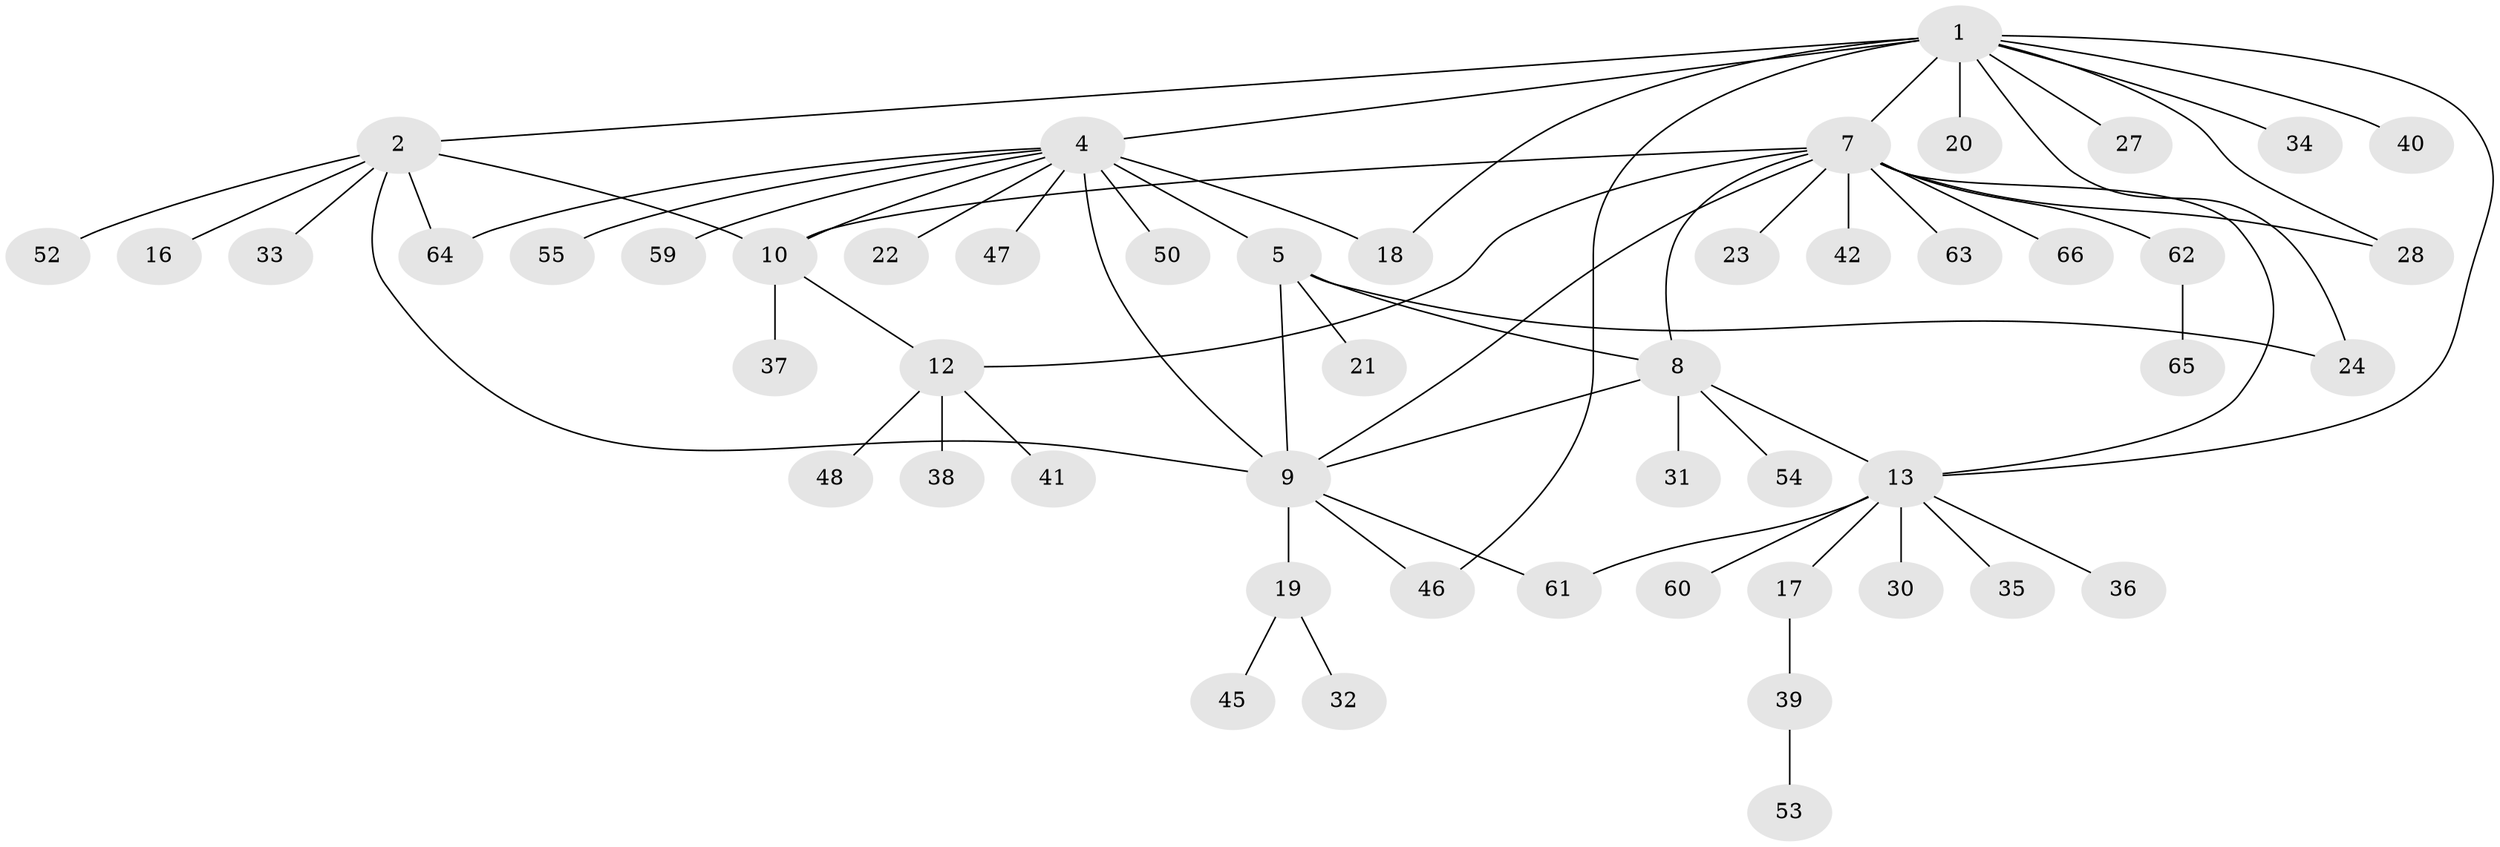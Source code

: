// original degree distribution, {8: 0.045454545454545456, 9: 0.015151515151515152, 7: 0.030303030303030304, 11: 0.015151515151515152, 6: 0.045454545454545456, 4: 0.030303030303030304, 5: 0.045454545454545456, 1: 0.5151515151515151, 3: 0.045454545454545456, 2: 0.21212121212121213}
// Generated by graph-tools (version 1.1) at 2025/42/03/06/25 10:42:08]
// undirected, 51 vertices, 66 edges
graph export_dot {
graph [start="1"]
  node [color=gray90,style=filled];
  1 [super="+3"];
  2 [super="+25"];
  4 [super="+6"];
  5 [super="+43"];
  7 [super="+11"];
  8 [super="+15"];
  9 [super="+26"];
  10 [super="+29"];
  12 [super="+44"];
  13 [super="+14"];
  16;
  17 [super="+56"];
  18;
  19;
  20;
  21;
  22;
  23 [super="+51"];
  24;
  27;
  28;
  30;
  31;
  32;
  33;
  34;
  35;
  36;
  37;
  38;
  39;
  40;
  41 [super="+49"];
  42;
  45;
  46;
  47;
  48 [super="+58"];
  50 [super="+57"];
  52;
  53;
  54;
  55;
  59;
  60;
  61;
  62;
  63;
  64;
  65;
  66;
  1 -- 2 [weight=2];
  1 -- 4;
  1 -- 18;
  1 -- 27;
  1 -- 28;
  1 -- 34;
  1 -- 40;
  1 -- 20;
  1 -- 24;
  1 -- 46;
  1 -- 7;
  1 -- 13;
  2 -- 9;
  2 -- 16;
  2 -- 33;
  2 -- 52;
  2 -- 64;
  2 -- 10;
  4 -- 5 [weight=2];
  4 -- 10;
  4 -- 18;
  4 -- 47;
  4 -- 50;
  4 -- 55;
  4 -- 59;
  4 -- 64;
  4 -- 9 [weight=2];
  4 -- 22;
  5 -- 21;
  5 -- 24;
  5 -- 9;
  5 -- 8;
  7 -- 8;
  7 -- 9;
  7 -- 42;
  7 -- 62;
  7 -- 63;
  7 -- 66;
  7 -- 10;
  7 -- 12;
  7 -- 13;
  7 -- 23;
  7 -- 28;
  8 -- 9;
  8 -- 31;
  8 -- 13 [weight=2];
  8 -- 54;
  9 -- 19;
  9 -- 61;
  9 -- 46;
  10 -- 12;
  10 -- 37;
  12 -- 38;
  12 -- 41;
  12 -- 48;
  13 -- 35;
  13 -- 36;
  13 -- 60;
  13 -- 61;
  13 -- 17;
  13 -- 30;
  17 -- 39;
  19 -- 32;
  19 -- 45;
  39 -- 53;
  62 -- 65;
}
